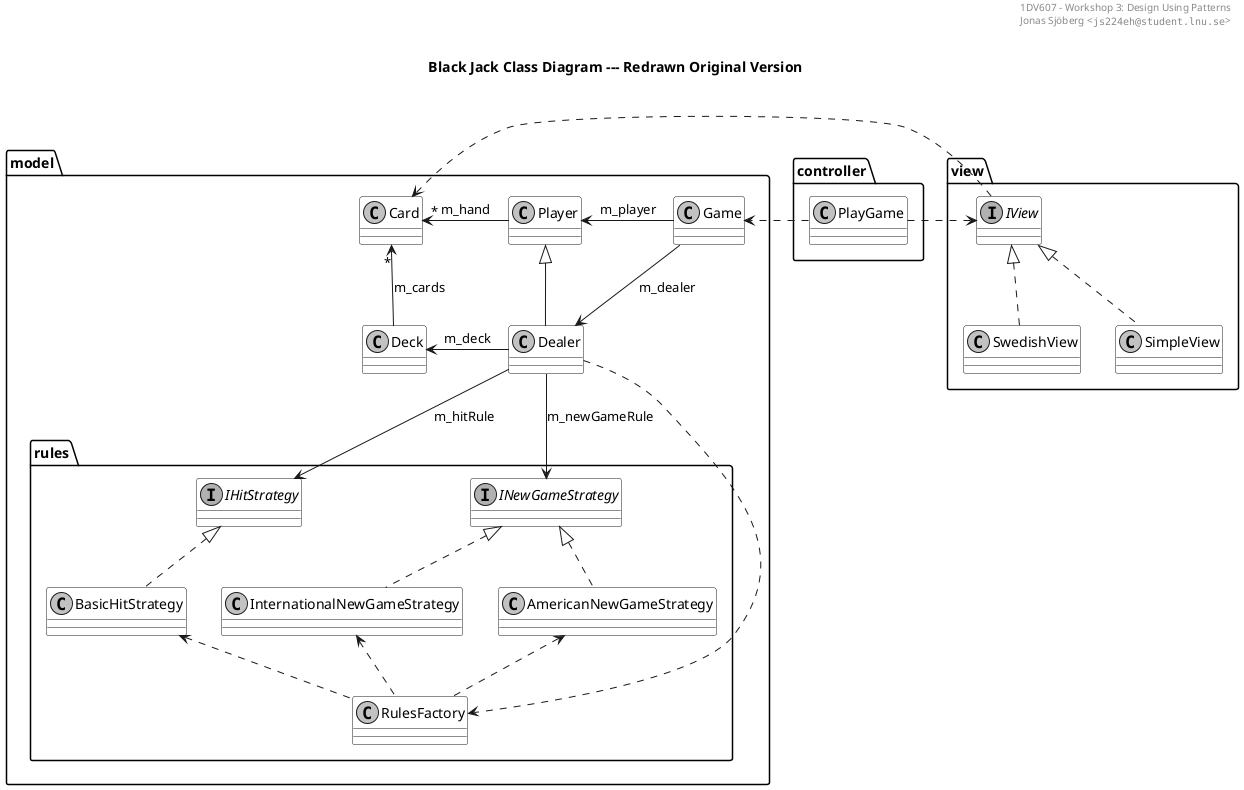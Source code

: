' ~~~~~~~~~~~~~~~~~~~~~~~~~~~~~~~~~~~~~~~~~~~~~~~~~~~~~~
' 1DV607 -- Object-Oriented Design and Analysis with UML
' Workshop 3: Design Using Patterns
' ~~~~~~~~~~~~~~~~~~~~~~~~~~~~~~~~~~~~~~~~~~~~~~~~~~~~~~
' Created by Jonas Sjöberg (js224eh) on 2017-10-27.
' Linnaeus University
' ""js224eh@student.lnu.se""
' ""http://www.jonasjberg.com""
' ""https://github.com/jonasjberg""

@startuml
' ______________________________________________________________________________
' ____ CONFIGURATION OPTIONS ___________________________________________________
' debug flag creates a 'svek.dot' and 'svek.svg' file in ~/
' !pragma svek_trace on
' allow_mixing

skinparam {
    monochrome true
    'backgroundColor transparent
    classBackgroundColor transparent
'    style strictuml
}

' ______________________________________________________________________________
' ____ CLASS DIAGRAM ___________________________________________________________

header
1DV607 - Workshop 3: Design Using Patterns
Jonas Sjöberg <""js224eh@student.lnu.se"">
end header

title \nBlack Jack Class Diagram --- Redrawn Original Version\n

package controller {
    class PlayGame
}

package view {
    interface IView

    class SimpleView
    class SwedishView

    IView <|.. SimpleView
    IView <|.. SwedishView
}

package model {
    together {
        class Game

        class Player
        class Dealer

        class Card
        class Deck
    }

    Card "*" <- Player : m_hand
    Player <- Game : m_player
    Game --> Dealer : m_dealer

    Card "*" <-- Deck : m_cards
    Dealer -> Deck : m_deck
    Dealer --|> Player

    package rules {
        interface IHitStrategy
        class BasicHitStrategy

        IHitStrategy <|.. BasicHitStrategy

        interface INewGameStrategy
        class AmericanNewGameStrategy
        class InternationalNewGameStrategy

        INewGameStrategy <|.. AmericanNewGameStrategy
        INewGameStrategy <|.. InternationalNewGameStrategy

        class RulesFactory
        BasicHitStrategy <.. RulesFactory
        AmericanNewGameStrategy <.. RulesFactory
        InternationalNewGameStrategy <.. RulesFactory

    }

    Dealer --> IHitStrategy : m_hitRule
    Dealer --> INewGameStrategy : m_newGameRule
    Dealer ..> RulesFactory
}

PlayGame .> Game
IView <. PlayGame
Card <. IView


@enduml

